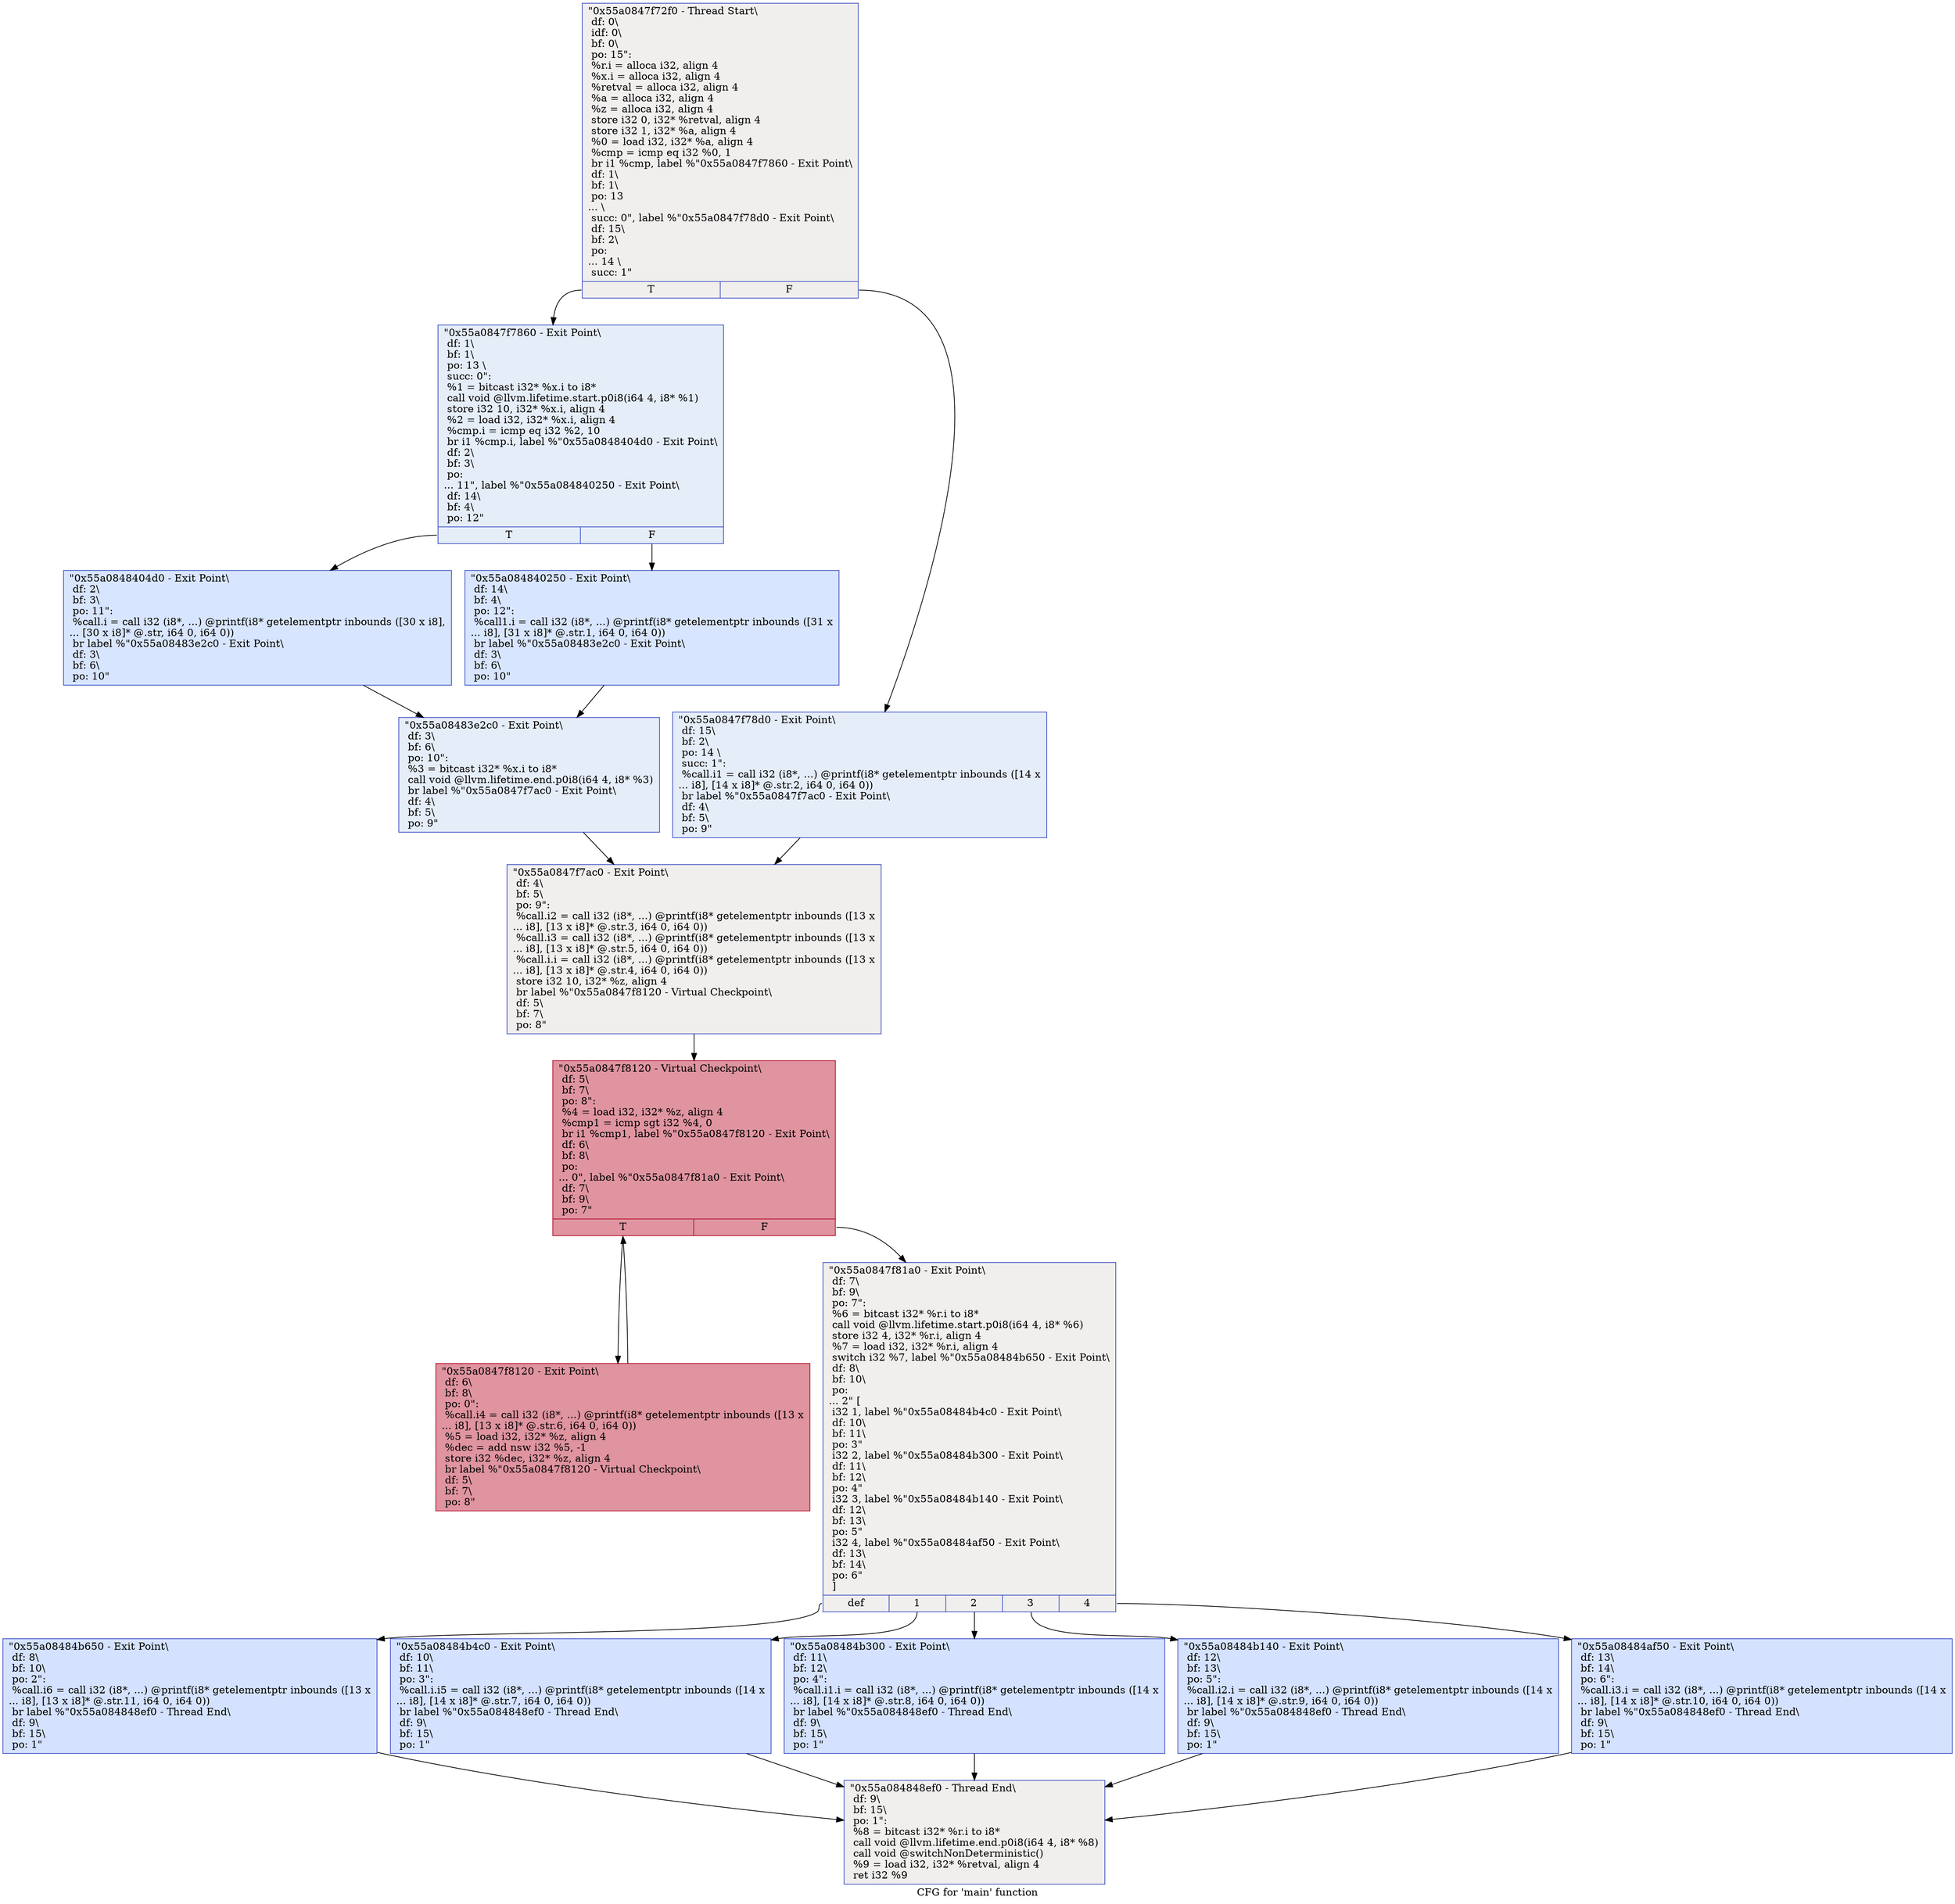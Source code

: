 digraph "CFG for 'main' function" {
	label="CFG for 'main' function";

	Node0x55a0847f72f0 [shape=record,color="#3d50c3ff", style=filled, fillcolor="#e0dbd870",label="{\"0x55a0847f72f0 - Thread Start\\\l df: 0\\\l idf: 0\\\l bf: 0\\\l po: 15\":\l  %r.i = alloca i32, align 4\l  %x.i = alloca i32, align 4\l  %retval = alloca i32, align 4\l  %a = alloca i32, align 4\l  %z = alloca i32, align 4\l  store i32 0, i32* %retval, align 4\l  store i32 1, i32* %a, align 4\l  %0 = load i32, i32* %a, align 4\l  %cmp = icmp eq i32 %0, 1\l  br i1 %cmp, label %\"0x55a0847f7860 - Exit Point\\\l df: 1\\\l bf: 1\\\l po: 13\l... \\\l succ: 0\", label %\"0x55a0847f78d0 - Exit Point\\\l df: 15\\\l bf: 2\\\l po:\l... 14 \\\l succ: 1\"\l|{<s0>T|<s1>F}}"];
	Node0x55a0847f72f0:s0 -> Node0x55a0847f7860;
	Node0x55a0847f72f0:s1 -> Node0x55a0847f78d0;
	Node0x55a0847f7860 [shape=record,color="#3d50c3ff", style=filled, fillcolor="#c5d6f270",label="{\"0x55a0847f7860 - Exit Point\\\l df: 1\\\l bf: 1\\\l po: 13 \\\l succ: 0\": \l  %1 = bitcast i32* %x.i to i8*\l  call void @llvm.lifetime.start.p0i8(i64 4, i8* %1)\l  store i32 10, i32* %x.i, align 4\l  %2 = load i32, i32* %x.i, align 4\l  %cmp.i = icmp eq i32 %2, 10\l  br i1 %cmp.i, label %\"0x55a0848404d0 - Exit Point\\\l df: 2\\\l bf: 3\\\l po:\l... 11\", label %\"0x55a084840250 - Exit Point\\\l df: 14\\\l bf: 4\\\l po: 12\"\l|{<s0>T|<s1>F}}"];
	Node0x55a0847f7860:s0 -> Node0x55a0848404d0;
	Node0x55a0847f7860:s1 -> Node0x55a084840250;
	Node0x55a0848404d0 [shape=record,color="#3d50c3ff", style=filled, fillcolor="#a7c5fe70",label="{\"0x55a0848404d0 - Exit Point\\\l df: 2\\\l bf: 3\\\l po: 11\": \l  %call.i = call i32 (i8*, ...) @printf(i8* getelementptr inbounds ([30 x i8],\l... [30 x i8]* @.str, i64 0, i64 0))\l  br label %\"0x55a08483e2c0 - Exit Point\\\l df: 3\\\l bf: 6\\\l po: 10\"\l}"];
	Node0x55a0848404d0 -> Node0x55a08483e2c0;
	Node0x55a084840250 [shape=record,color="#3d50c3ff", style=filled, fillcolor="#a7c5fe70",label="{\"0x55a084840250 - Exit Point\\\l df: 14\\\l bf: 4\\\l po: 12\": \l  %call1.i = call i32 (i8*, ...) @printf(i8* getelementptr inbounds ([31 x\l... i8], [31 x i8]* @.str.1, i64 0, i64 0))\l  br label %\"0x55a08483e2c0 - Exit Point\\\l df: 3\\\l bf: 6\\\l po: 10\"\l}"];
	Node0x55a084840250 -> Node0x55a08483e2c0;
	Node0x55a08483e2c0 [shape=record,color="#3d50c3ff", style=filled, fillcolor="#c5d6f270",label="{\"0x55a08483e2c0 - Exit Point\\\l df: 3\\\l bf: 6\\\l po: 10\": \l  %3 = bitcast i32* %x.i to i8*\l  call void @llvm.lifetime.end.p0i8(i64 4, i8* %3)\l  br label %\"0x55a0847f7ac0 - Exit Point\\\l df: 4\\\l bf: 5\\\l po: 9\"\l}"];
	Node0x55a08483e2c0 -> Node0x55a0847f7ac0;
	Node0x55a0847f78d0 [shape=record,color="#3d50c3ff", style=filled, fillcolor="#c5d6f270",label="{\"0x55a0847f78d0 - Exit Point\\\l df: 15\\\l bf: 2\\\l po: 14 \\\l succ: 1\": \l  %call.i1 = call i32 (i8*, ...) @printf(i8* getelementptr inbounds ([14 x\l... i8], [14 x i8]* @.str.2, i64 0, i64 0))\l  br label %\"0x55a0847f7ac0 - Exit Point\\\l df: 4\\\l bf: 5\\\l po: 9\"\l}"];
	Node0x55a0847f78d0 -> Node0x55a0847f7ac0;
	Node0x55a0847f7ac0 [shape=record,color="#3d50c3ff", style=filled, fillcolor="#e0dbd870",label="{\"0x55a0847f7ac0 - Exit Point\\\l df: 4\\\l bf: 5\\\l po: 9\": \l  %call.i2 = call i32 (i8*, ...) @printf(i8* getelementptr inbounds ([13 x\l... i8], [13 x i8]* @.str.3, i64 0, i64 0))\l  %call.i3 = call i32 (i8*, ...) @printf(i8* getelementptr inbounds ([13 x\l... i8], [13 x i8]* @.str.5, i64 0, i64 0))\l  %call.i.i = call i32 (i8*, ...) @printf(i8* getelementptr inbounds ([13 x\l... i8], [13 x i8]* @.str.4, i64 0, i64 0))\l  store i32 10, i32* %z, align 4\l  br label %\"0x55a0847f8120 - Virtual Checkpoint\\\l df: 5\\\l bf: 7\\\l po: 8\"\l}"];
	Node0x55a0847f7ac0 -> Node0x55a0847f7f10;
	Node0x55a0847f7f10 [shape=record,color="#b70d28ff", style=filled, fillcolor="#b70d2870",label="{\"0x55a0847f8120 - Virtual Checkpoint\\\l df: 5\\\l bf: 7\\\l po: 8\": \l  %4 = load i32, i32* %z, align 4\l  %cmp1 = icmp sgt i32 %4, 0\l  br i1 %cmp1, label %\"0x55a0847f8120 - Exit Point\\\l df: 6\\\l bf: 8\\\l po:\l... 0\", label %\"0x55a0847f81a0 - Exit Point\\\l df: 7\\\l bf: 9\\\l po: 7\"\l|{<s0>T|<s1>F}}"];
	Node0x55a0847f7f10:s0 -> Node0x55a0847f8120;
	Node0x55a0847f7f10:s1 -> Node0x55a0847f81a0;
	Node0x55a0847f8120 [shape=record,color="#b70d28ff", style=filled, fillcolor="#b70d2870",label="{\"0x55a0847f8120 - Exit Point\\\l df: 6\\\l bf: 8\\\l po: 0\": \l  %call.i4 = call i32 (i8*, ...) @printf(i8* getelementptr inbounds ([13 x\l... i8], [13 x i8]* @.str.6, i64 0, i64 0))\l  %5 = load i32, i32* %z, align 4\l  %dec = add nsw i32 %5, -1\l  store i32 %dec, i32* %z, align 4\l  br label %\"0x55a0847f8120 - Virtual Checkpoint\\\l df: 5\\\l bf: 7\\\l po: 8\"\l}"];
	Node0x55a0847f8120 -> Node0x55a0847f7f10;
	Node0x55a0847f81a0 [shape=record,color="#3d50c3ff", style=filled, fillcolor="#e0dbd870",label="{\"0x55a0847f81a0 - Exit Point\\\l df: 7\\\l bf: 9\\\l po: 7\": \l  %6 = bitcast i32* %r.i to i8*\l  call void @llvm.lifetime.start.p0i8(i64 4, i8* %6)\l  store i32 4, i32* %r.i, align 4\l  %7 = load i32, i32* %r.i, align 4\l  switch i32 %7, label %\"0x55a08484b650 - Exit Point\\\l df: 8\\\l bf: 10\\\l po:\l... 2\" [\l    i32 1, label %\"0x55a08484b4c0 - Exit Point\\\l df: 10\\\l bf: 11\\\l po: 3\"\l    i32 2, label %\"0x55a08484b300 - Exit Point\\\l df: 11\\\l bf: 12\\\l po: 4\"\l    i32 3, label %\"0x55a08484b140 - Exit Point\\\l df: 12\\\l bf: 13\\\l po: 5\"\l    i32 4, label %\"0x55a08484af50 - Exit Point\\\l df: 13\\\l bf: 14\\\l po: 6\"\l  ]\l|{<s0>def|<s1>1|<s2>2|<s3>3|<s4>4}}"];
	Node0x55a0847f81a0:s0 -> Node0x55a08484b650;
	Node0x55a0847f81a0:s1 -> Node0x55a08484b4c0;
	Node0x55a0847f81a0:s2 -> Node0x55a08484b300;
	Node0x55a0847f81a0:s3 -> Node0x55a08484b140;
	Node0x55a0847f81a0:s4 -> Node0x55a08484af50;
	Node0x55a08484b4c0 [shape=record,color="#3d50c3ff", style=filled, fillcolor="#9ebeff70",label="{\"0x55a08484b4c0 - Exit Point\\\l df: 10\\\l bf: 11\\\l po: 3\": \l  %call.i.i5 = call i32 (i8*, ...) @printf(i8* getelementptr inbounds ([14 x\l... i8], [14 x i8]* @.str.7, i64 0, i64 0))\l  br label %\"0x55a084848ef0 - Thread End\\\l df: 9\\\l bf: 15\\\l po: 1\"\l}"];
	Node0x55a08484b4c0 -> Node0x55a084848ef0;
	Node0x55a08484b300 [shape=record,color="#3d50c3ff", style=filled, fillcolor="#9ebeff70",label="{\"0x55a08484b300 - Exit Point\\\l df: 11\\\l bf: 12\\\l po: 4\": \l  %call.i1.i = call i32 (i8*, ...) @printf(i8* getelementptr inbounds ([14 x\l... i8], [14 x i8]* @.str.8, i64 0, i64 0))\l  br label %\"0x55a084848ef0 - Thread End\\\l df: 9\\\l bf: 15\\\l po: 1\"\l}"];
	Node0x55a08484b300 -> Node0x55a084848ef0;
	Node0x55a08484b140 [shape=record,color="#3d50c3ff", style=filled, fillcolor="#9ebeff70",label="{\"0x55a08484b140 - Exit Point\\\l df: 12\\\l bf: 13\\\l po: 5\": \l  %call.i2.i = call i32 (i8*, ...) @printf(i8* getelementptr inbounds ([14 x\l... i8], [14 x i8]* @.str.9, i64 0, i64 0))\l  br label %\"0x55a084848ef0 - Thread End\\\l df: 9\\\l bf: 15\\\l po: 1\"\l}"];
	Node0x55a08484b140 -> Node0x55a084848ef0;
	Node0x55a08484af50 [shape=record,color="#3d50c3ff", style=filled, fillcolor="#9ebeff70",label="{\"0x55a08484af50 - Exit Point\\\l df: 13\\\l bf: 14\\\l po: 6\": \l  %call.i3.i = call i32 (i8*, ...) @printf(i8* getelementptr inbounds ([14 x\l... i8], [14 x i8]* @.str.10, i64 0, i64 0))\l  br label %\"0x55a084848ef0 - Thread End\\\l df: 9\\\l bf: 15\\\l po: 1\"\l}"];
	Node0x55a08484af50 -> Node0x55a084848ef0;
	Node0x55a08484b650 [shape=record,color="#3d50c3ff", style=filled, fillcolor="#9ebeff70",label="{\"0x55a08484b650 - Exit Point\\\l df: 8\\\l bf: 10\\\l po: 2\": \l  %call.i6 = call i32 (i8*, ...) @printf(i8* getelementptr inbounds ([13 x\l... i8], [13 x i8]* @.str.11, i64 0, i64 0))\l  br label %\"0x55a084848ef0 - Thread End\\\l df: 9\\\l bf: 15\\\l po: 1\"\l}"];
	Node0x55a08484b650 -> Node0x55a084848ef0;
	Node0x55a084848ef0 [shape=record,color="#3d50c3ff", style=filled, fillcolor="#e0dbd870",label="{\"0x55a084848ef0 - Thread End\\\l df: 9\\\l bf: 15\\\l po: 1\": \l  %8 = bitcast i32* %r.i to i8*\l  call void @llvm.lifetime.end.p0i8(i64 4, i8* %8)\l  call void @switchNonDeterministic()\l  %9 = load i32, i32* %retval, align 4\l  ret i32 %9\l}"];
}

